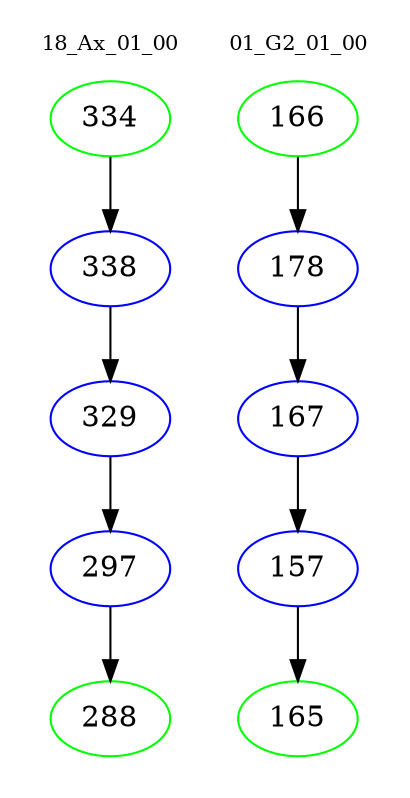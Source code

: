 digraph{
subgraph cluster_0 {
color = white
label = "18_Ax_01_00";
fontsize=10;
T0_334 [label="334", color="green"]
T0_334 -> T0_338 [color="black"]
T0_338 [label="338", color="blue"]
T0_338 -> T0_329 [color="black"]
T0_329 [label="329", color="blue"]
T0_329 -> T0_297 [color="black"]
T0_297 [label="297", color="blue"]
T0_297 -> T0_288 [color="black"]
T0_288 [label="288", color="green"]
}
subgraph cluster_1 {
color = white
label = "01_G2_01_00";
fontsize=10;
T1_166 [label="166", color="green"]
T1_166 -> T1_178 [color="black"]
T1_178 [label="178", color="blue"]
T1_178 -> T1_167 [color="black"]
T1_167 [label="167", color="blue"]
T1_167 -> T1_157 [color="black"]
T1_157 [label="157", color="blue"]
T1_157 -> T1_165 [color="black"]
T1_165 [label="165", color="green"]
}
}
